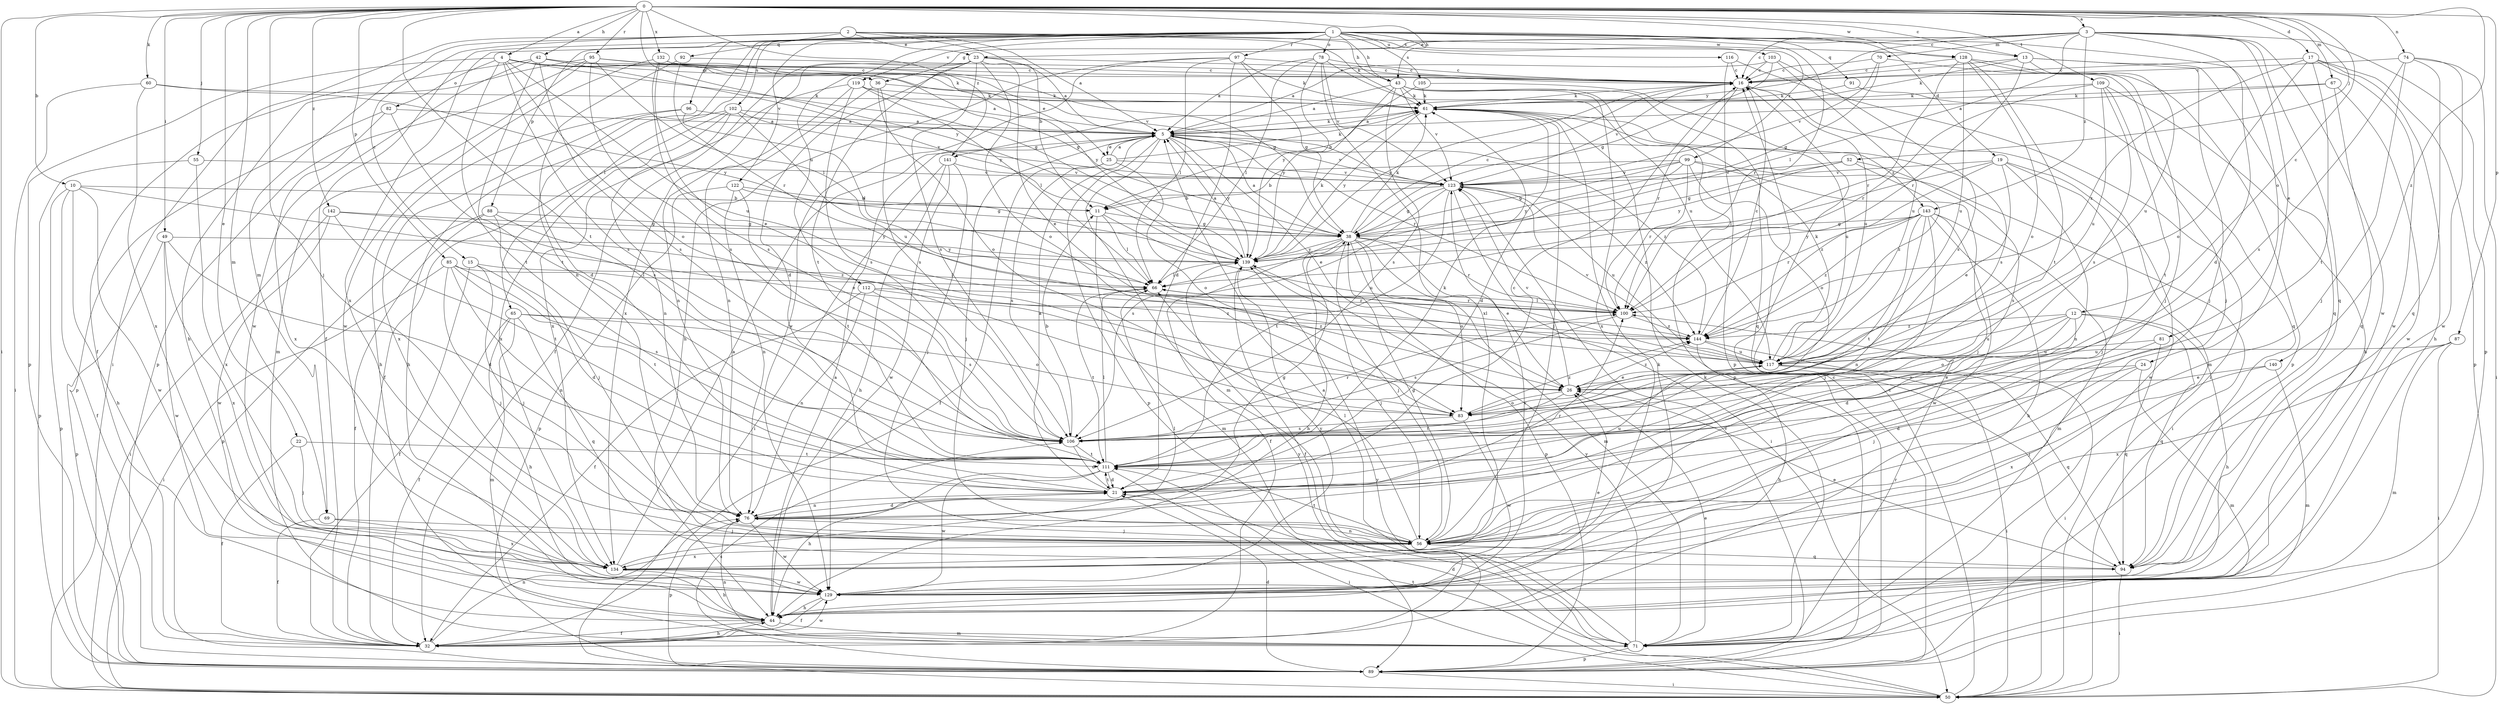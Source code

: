 strict digraph  {
0;
1;
2;
3;
4;
5;
10;
11;
12;
13;
15;
16;
17;
19;
21;
22;
23;
24;
25;
26;
32;
36;
38;
42;
43;
44;
49;
50;
52;
55;
56;
60;
61;
65;
66;
67;
69;
70;
71;
74;
76;
78;
81;
82;
83;
85;
87;
88;
89;
91;
92;
94;
95;
96;
97;
99;
100;
102;
103;
105;
106;
109;
111;
112;
116;
117;
119;
122;
123;
128;
129;
132;
134;
139;
140;
141;
142;
143;
144;
0 -> 3  [label=a];
0 -> 4  [label=a];
0 -> 10  [label=b];
0 -> 12  [label=c];
0 -> 13  [label=c];
0 -> 17  [label=d];
0 -> 22  [label=e];
0 -> 42  [label=h];
0 -> 43  [label=h];
0 -> 49  [label=i];
0 -> 50  [label=i];
0 -> 52  [label=j];
0 -> 55  [label=j];
0 -> 56  [label=j];
0 -> 60  [label=k];
0 -> 67  [label=m];
0 -> 69  [label=m];
0 -> 74  [label=n];
0 -> 85  [label=p];
0 -> 87  [label=p];
0 -> 95  [label=r];
0 -> 109  [label=t];
0 -> 111  [label=t];
0 -> 128  [label=w];
0 -> 132  [label=x];
0 -> 139  [label=y];
0 -> 140  [label=z];
0 -> 141  [label=z];
0 -> 142  [label=z];
1 -> 13  [label=c];
1 -> 19  [label=d];
1 -> 32  [label=f];
1 -> 43  [label=h];
1 -> 65  [label=l];
1 -> 76  [label=n];
1 -> 78  [label=o];
1 -> 81  [label=o];
1 -> 88  [label=p];
1 -> 91  [label=q];
1 -> 96  [label=r];
1 -> 97  [label=r];
1 -> 99  [label=r];
1 -> 100  [label=r];
1 -> 102  [label=s];
1 -> 103  [label=s];
1 -> 105  [label=s];
1 -> 112  [label=u];
1 -> 116  [label=u];
1 -> 119  [label=v];
1 -> 122  [label=v];
1 -> 134  [label=x];
2 -> 5  [label=a];
2 -> 11  [label=b];
2 -> 15  [label=c];
2 -> 23  [label=e];
2 -> 43  [label=h];
2 -> 50  [label=i];
2 -> 61  [label=k];
2 -> 69  [label=m];
2 -> 92  [label=q];
2 -> 128  [label=w];
3 -> 16  [label=c];
3 -> 21  [label=d];
3 -> 23  [label=e];
3 -> 24  [label=e];
3 -> 36  [label=g];
3 -> 66  [label=l];
3 -> 70  [label=m];
3 -> 89  [label=p];
3 -> 94  [label=q];
3 -> 129  [label=w];
3 -> 143  [label=z];
3 -> 141  [label=y];
4 -> 25  [label=e];
4 -> 36  [label=g];
4 -> 38  [label=g];
4 -> 61  [label=k];
4 -> 82  [label=o];
4 -> 83  [label=o];
4 -> 89  [label=p];
4 -> 106  [label=s];
4 -> 111  [label=t];
4 -> 117  [label=u];
5 -> 25  [label=e];
5 -> 26  [label=e];
5 -> 56  [label=j];
5 -> 61  [label=k];
5 -> 71  [label=m];
5 -> 89  [label=p];
5 -> 100  [label=r];
5 -> 123  [label=v];
5 -> 139  [label=y];
5 -> 143  [label=z];
5 -> 144  [label=z];
10 -> 11  [label=b];
10 -> 26  [label=e];
10 -> 32  [label=f];
10 -> 44  [label=h];
10 -> 89  [label=p];
10 -> 129  [label=w];
11 -> 38  [label=g];
11 -> 66  [label=l];
11 -> 71  [label=m];
11 -> 117  [label=u];
12 -> 21  [label=d];
12 -> 44  [label=h];
12 -> 83  [label=o];
12 -> 94  [label=q];
12 -> 106  [label=s];
12 -> 117  [label=u];
12 -> 144  [label=z];
13 -> 16  [label=c];
13 -> 56  [label=j];
13 -> 61  [label=k];
13 -> 94  [label=q];
13 -> 100  [label=r];
13 -> 117  [label=u];
15 -> 21  [label=d];
15 -> 32  [label=f];
15 -> 56  [label=j];
15 -> 66  [label=l];
16 -> 61  [label=k];
16 -> 71  [label=m];
16 -> 100  [label=r];
16 -> 117  [label=u];
16 -> 123  [label=v];
16 -> 139  [label=y];
17 -> 16  [label=c];
17 -> 44  [label=h];
17 -> 83  [label=o];
17 -> 89  [label=p];
17 -> 111  [label=t];
17 -> 129  [label=w];
17 -> 144  [label=z];
19 -> 26  [label=e];
19 -> 56  [label=j];
19 -> 66  [label=l];
19 -> 76  [label=n];
19 -> 123  [label=v];
19 -> 129  [label=w];
19 -> 144  [label=z];
21 -> 5  [label=a];
21 -> 16  [label=c];
21 -> 76  [label=n];
21 -> 111  [label=t];
21 -> 117  [label=u];
22 -> 32  [label=f];
22 -> 56  [label=j];
22 -> 111  [label=t];
23 -> 5  [label=a];
23 -> 16  [label=c];
23 -> 21  [label=d];
23 -> 26  [label=e];
23 -> 32  [label=f];
23 -> 83  [label=o];
23 -> 106  [label=s];
23 -> 111  [label=t];
23 -> 134  [label=x];
24 -> 21  [label=d];
24 -> 26  [label=e];
24 -> 71  [label=m];
24 -> 134  [label=x];
25 -> 5  [label=a];
25 -> 32  [label=f];
25 -> 61  [label=k];
25 -> 83  [label=o];
25 -> 106  [label=s];
25 -> 123  [label=v];
26 -> 83  [label=o];
26 -> 111  [label=t];
26 -> 123  [label=v];
26 -> 144  [label=z];
32 -> 44  [label=h];
32 -> 76  [label=n];
32 -> 129  [label=w];
32 -> 139  [label=y];
36 -> 61  [label=k];
36 -> 76  [label=n];
36 -> 83  [label=o];
36 -> 106  [label=s];
38 -> 5  [label=a];
38 -> 16  [label=c];
38 -> 26  [label=e];
38 -> 32  [label=f];
38 -> 44  [label=h];
38 -> 56  [label=j];
38 -> 61  [label=k];
38 -> 71  [label=m];
38 -> 83  [label=o];
38 -> 89  [label=p];
38 -> 100  [label=r];
38 -> 139  [label=y];
42 -> 16  [label=c];
42 -> 32  [label=f];
42 -> 38  [label=g];
42 -> 106  [label=s];
42 -> 111  [label=t];
42 -> 129  [label=w];
42 -> 139  [label=y];
43 -> 5  [label=a];
43 -> 61  [label=k];
43 -> 89  [label=p];
43 -> 94  [label=q];
43 -> 106  [label=s];
43 -> 123  [label=v];
43 -> 134  [label=x];
43 -> 139  [label=y];
44 -> 5  [label=a];
44 -> 32  [label=f];
44 -> 61  [label=k];
44 -> 71  [label=m];
44 -> 123  [label=v];
49 -> 21  [label=d];
49 -> 89  [label=p];
49 -> 129  [label=w];
49 -> 134  [label=x];
49 -> 139  [label=y];
50 -> 16  [label=c];
50 -> 111  [label=t];
50 -> 139  [label=y];
52 -> 38  [label=g];
52 -> 106  [label=s];
52 -> 123  [label=v];
52 -> 139  [label=y];
52 -> 144  [label=z];
55 -> 89  [label=p];
55 -> 123  [label=v];
55 -> 134  [label=x];
56 -> 38  [label=g];
56 -> 66  [label=l];
56 -> 76  [label=n];
56 -> 94  [label=q];
56 -> 111  [label=t];
56 -> 134  [label=x];
60 -> 50  [label=i];
60 -> 61  [label=k];
60 -> 134  [label=x];
60 -> 139  [label=y];
61 -> 5  [label=a];
61 -> 21  [label=d];
61 -> 56  [label=j];
61 -> 117  [label=u];
61 -> 139  [label=y];
65 -> 32  [label=f];
65 -> 44  [label=h];
65 -> 71  [label=m];
65 -> 83  [label=o];
65 -> 94  [label=q];
65 -> 144  [label=z];
66 -> 100  [label=r];
66 -> 111  [label=t];
67 -> 5  [label=a];
67 -> 61  [label=k];
67 -> 94  [label=q];
67 -> 129  [label=w];
69 -> 32  [label=f];
69 -> 56  [label=j];
69 -> 134  [label=x];
70 -> 16  [label=c];
70 -> 38  [label=g];
70 -> 56  [label=j];
70 -> 123  [label=v];
71 -> 5  [label=a];
71 -> 21  [label=d];
71 -> 26  [label=e];
71 -> 61  [label=k];
71 -> 76  [label=n];
71 -> 89  [label=p];
71 -> 100  [label=r];
71 -> 139  [label=y];
74 -> 16  [label=c];
74 -> 50  [label=i];
74 -> 56  [label=j];
74 -> 94  [label=q];
74 -> 106  [label=s];
74 -> 129  [label=w];
76 -> 21  [label=d];
76 -> 38  [label=g];
76 -> 56  [label=j];
76 -> 89  [label=p];
76 -> 100  [label=r];
76 -> 129  [label=w];
78 -> 5  [label=a];
78 -> 16  [label=c];
78 -> 66  [label=l];
78 -> 117  [label=u];
78 -> 123  [label=v];
78 -> 134  [label=x];
78 -> 139  [label=y];
81 -> 56  [label=j];
81 -> 94  [label=q];
81 -> 117  [label=u];
82 -> 5  [label=a];
82 -> 89  [label=p];
82 -> 106  [label=s];
82 -> 134  [label=x];
83 -> 106  [label=s];
83 -> 129  [label=w];
83 -> 144  [label=z];
85 -> 50  [label=i];
85 -> 56  [label=j];
85 -> 66  [label=l];
85 -> 76  [label=n];
85 -> 106  [label=s];
85 -> 111  [label=t];
87 -> 50  [label=i];
87 -> 71  [label=m];
87 -> 117  [label=u];
87 -> 134  [label=x];
88 -> 32  [label=f];
88 -> 38  [label=g];
88 -> 56  [label=j];
88 -> 89  [label=p];
88 -> 144  [label=z];
89 -> 16  [label=c];
89 -> 21  [label=d];
89 -> 50  [label=i];
89 -> 106  [label=s];
89 -> 123  [label=v];
91 -> 61  [label=k];
91 -> 94  [label=q];
92 -> 16  [label=c];
92 -> 21  [label=d];
92 -> 100  [label=r];
94 -> 26  [label=e];
94 -> 50  [label=i];
95 -> 16  [label=c];
95 -> 44  [label=h];
95 -> 66  [label=l];
95 -> 71  [label=m];
95 -> 89  [label=p];
95 -> 106  [label=s];
95 -> 123  [label=v];
96 -> 5  [label=a];
96 -> 44  [label=h];
96 -> 66  [label=l];
96 -> 134  [label=x];
97 -> 16  [label=c];
97 -> 21  [label=d];
97 -> 38  [label=g];
97 -> 44  [label=h];
97 -> 61  [label=k];
97 -> 66  [label=l];
97 -> 129  [label=w];
99 -> 11  [label=b];
99 -> 38  [label=g];
99 -> 50  [label=i];
99 -> 56  [label=j];
99 -> 83  [label=o];
99 -> 100  [label=r];
99 -> 123  [label=v];
99 -> 139  [label=y];
100 -> 66  [label=l];
100 -> 106  [label=s];
100 -> 144  [label=z];
102 -> 5  [label=a];
102 -> 32  [label=f];
102 -> 44  [label=h];
102 -> 76  [label=n];
102 -> 117  [label=u];
102 -> 123  [label=v];
102 -> 134  [label=x];
103 -> 5  [label=a];
103 -> 16  [label=c];
103 -> 38  [label=g];
103 -> 106  [label=s];
103 -> 117  [label=u];
105 -> 11  [label=b];
105 -> 61  [label=k];
105 -> 106  [label=s];
106 -> 11  [label=b];
106 -> 21  [label=d];
106 -> 100  [label=r];
106 -> 111  [label=t];
109 -> 44  [label=h];
109 -> 61  [label=k];
109 -> 100  [label=r];
109 -> 106  [label=s];
109 -> 111  [label=t];
109 -> 117  [label=u];
111 -> 21  [label=d];
111 -> 44  [label=h];
111 -> 50  [label=i];
111 -> 61  [label=k];
111 -> 66  [label=l];
111 -> 129  [label=w];
112 -> 32  [label=f];
112 -> 76  [label=n];
112 -> 100  [label=r];
112 -> 106  [label=s];
112 -> 144  [label=z];
116 -> 16  [label=c];
116 -> 50  [label=i];
116 -> 89  [label=p];
117 -> 26  [label=e];
117 -> 50  [label=i];
117 -> 61  [label=k];
117 -> 94  [label=q];
117 -> 123  [label=v];
119 -> 5  [label=a];
119 -> 61  [label=k];
119 -> 66  [label=l];
119 -> 76  [label=n];
119 -> 106  [label=s];
119 -> 134  [label=x];
122 -> 11  [label=b];
122 -> 38  [label=g];
122 -> 76  [label=n];
122 -> 89  [label=p];
122 -> 111  [label=t];
123 -> 11  [label=b];
123 -> 38  [label=g];
123 -> 50  [label=i];
123 -> 106  [label=s];
123 -> 111  [label=t];
123 -> 117  [label=u];
123 -> 144  [label=z];
128 -> 16  [label=c];
128 -> 56  [label=j];
128 -> 83  [label=o];
128 -> 89  [label=p];
128 -> 100  [label=r];
128 -> 111  [label=t];
128 -> 117  [label=u];
129 -> 26  [label=e];
129 -> 32  [label=f];
129 -> 44  [label=h];
129 -> 139  [label=y];
132 -> 16  [label=c];
132 -> 26  [label=e];
132 -> 38  [label=g];
132 -> 106  [label=s];
132 -> 129  [label=w];
132 -> 139  [label=y];
134 -> 5  [label=a];
134 -> 44  [label=h];
134 -> 66  [label=l];
134 -> 129  [label=w];
139 -> 5  [label=a];
139 -> 32  [label=f];
139 -> 56  [label=j];
139 -> 61  [label=k];
139 -> 66  [label=l];
140 -> 26  [label=e];
140 -> 56  [label=j];
140 -> 71  [label=m];
141 -> 44  [label=h];
141 -> 50  [label=i];
141 -> 56  [label=j];
141 -> 123  [label=v];
141 -> 129  [label=w];
142 -> 38  [label=g];
142 -> 50  [label=i];
142 -> 111  [label=t];
142 -> 129  [label=w];
142 -> 139  [label=y];
143 -> 38  [label=g];
143 -> 44  [label=h];
143 -> 56  [label=j];
143 -> 71  [label=m];
143 -> 76  [label=n];
143 -> 100  [label=r];
143 -> 111  [label=t];
143 -> 129  [label=w];
143 -> 139  [label=y];
143 -> 144  [label=z];
144 -> 16  [label=c];
144 -> 44  [label=h];
144 -> 50  [label=i];
144 -> 66  [label=l];
144 -> 117  [label=u];
}
